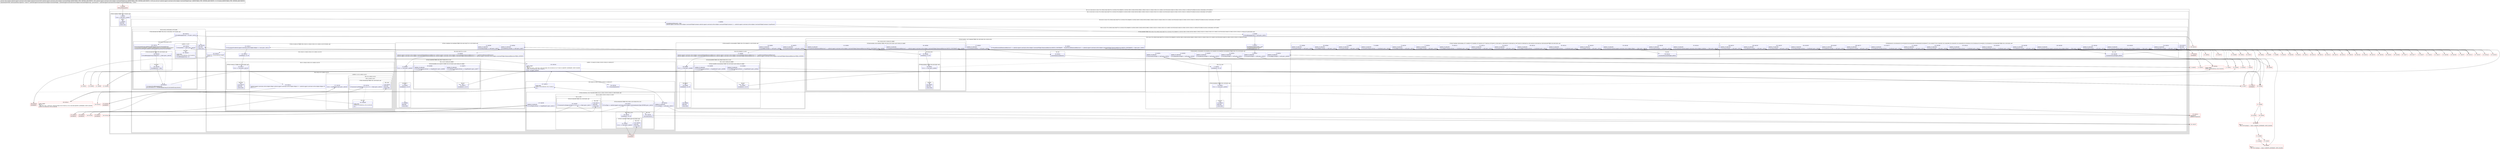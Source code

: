 digraph "CFG forandroid.support.constraint.solver.widgets.Analyzer.traverse(Landroid\/support\/constraint\/solver\/widgets\/ConstraintWidget;Landroid\/support\/constraint\/solver\/widgets\/ConstraintWidgetGroup;Ljava\/util\/List;Z)Z" {
subgraph cluster_Region_1255777764 {
label = "R(1:(2:(1:2)|(2:3|(2:(11:5|(2:17|(1:19))|(2:24|(2:26|27)(1:(1:32)))|(2:37|(2:39|40)(1:(1:45)))|(1:58)(1:(2:63|(1:65)))|(1:96)|(1:129)|(2:132|(2:(1:134)|(2:135|(1:(2:(1:140)|(1:141))))))|142|(3:144|(2:(2:150|(1:152))(1:153)|(1:(1:156)))|157)|158)|(2:(4:161|(1:163)|164|(1:167))|168)))))";
node [shape=record,color=blue];
subgraph cluster_Region_1510766276 {
label = "R(2:(1:2)|(2:3|(2:(11:5|(2:17|(1:19))|(2:24|(2:26|27)(1:(1:32)))|(2:37|(2:39|40)(1:(1:45)))|(1:58)(1:(2:63|(1:65)))|(1:96)|(1:129)|(2:132|(2:(1:134)|(2:135|(1:(2:(1:140)|(1:141))))))|142|(3:144|(2:(2:150|(1:152))(1:153)|(1:(1:156)))|157)|158)|(2:(4:161|(1:163)|164|(1:167))|168))))";
node [shape=record,color=blue];
subgraph cluster_IfRegion_1820155291 {
label = "IF [B:1:0x0001] THEN: R(1:2) ELSE: null";
node [shape=record,color=blue];
Node_1 [shape=record,label="{1\:\ 0x0001|if (r8 == null) goto L_0x0003\l}"];
subgraph cluster_Region_264616519 {
label = "R(1:2)";
node [shape=record,color=blue];
Node_2 [shape=record,label="{2\:\ 0x0003|RETURN\l|return true\l}"];
}
}
subgraph cluster_Region_1062252705 {
label = "R(2:3|(2:(11:5|(2:17|(1:19))|(2:24|(2:26|27)(1:(1:32)))|(2:37|(2:39|40)(1:(1:45)))|(1:58)(1:(2:63|(1:65)))|(1:96)|(1:129)|(2:132|(2:(1:134)|(2:135|(1:(2:(1:140)|(1:141))))))|142|(3:144|(2:(2:150|(1:152))(1:153)|(1:(1:156)))|157)|158)|(2:(4:161|(1:163)|164|(1:167))|168)))";
node [shape=record,color=blue];
Node_3 [shape=record,label="{3\:\ 0x0004|r8.mOptimizerMeasured = false\landroid.support.constraint.solver.widgets.ConstraintWidgetContainer android.support.constraint.solver.widgets.ConstraintWidgetContainer r2 = (android.support.constraint.solver.widgets.ConstraintWidgetContainer) r8.getParent()\l}"];
subgraph cluster_Region_146065630 {
label = "R(2:(11:5|(2:17|(1:19))|(2:24|(2:26|27)(1:(1:32)))|(2:37|(2:39|40)(1:(1:45)))|(1:58)(1:(2:63|(1:65)))|(1:96)|(1:129)|(2:132|(2:(1:134)|(2:135|(1:(2:(1:140)|(1:141))))))|142|(3:144|(2:(2:150|(1:152))(1:153)|(1:(1:156)))|157)|158)|(2:(4:161|(1:163)|164|(1:167))|168))";
node [shape=record,color=blue];
subgraph cluster_IfRegion_825701722 {
label = "IF [B:4:0x000f] THEN: R(11:5|(2:17|(1:19))|(2:24|(2:26|27)(1:(1:32)))|(2:37|(2:39|40)(1:(1:45)))|(1:58)(1:(2:63|(1:65)))|(1:96)|(1:129)|(2:132|(2:(1:134)|(2:135|(1:(2:(1:140)|(1:141))))))|142|(3:144|(2:(2:150|(1:152))(1:153)|(1:(1:156)))|157)|158) ELSE: null";
node [shape=record,color=blue];
Node_4 [shape=record,label="{4\:\ 0x000f|if (r8.mBelongingGroup == null) goto L_0x0011\l}"];
subgraph cluster_Region_1763991371 {
label = "R(11:5|(2:17|(1:19))|(2:24|(2:26|27)(1:(1:32)))|(2:37|(2:39|40)(1:(1:45)))|(1:58)(1:(2:63|(1:65)))|(1:96)|(1:129)|(2:132|(2:(1:134)|(2:135|(1:(2:(1:140)|(1:141))))))|142|(3:144|(2:(2:150|(1:152))(1:153)|(1:(1:156)))|157)|158)";
node [shape=record,color=blue];
Node_5 [shape=record,label="{5\:\ 0x0011|r8.mOptimizerMeasurable = true\lr9.mConstrainedGroup.add(r8)\lr8.mBelongingGroup = r9\l}"];
subgraph cluster_IfRegion_924858210 {
label = "IF [B:6:0x001e, B:8:0x0024, B:10:0x002a, B:12:0x0030, B:14:0x0036, B:16:0x003c] THEN: R(2:17|(1:19)) ELSE: null";
node [shape=record,color=blue];
Node_6 [shape=record,label="{6\:\ 0x001e|ADDED_TO_REGION\l|if (r8.mLeft.mTarget == null) goto L_0x0020\l}"];
Node_8 [shape=record,label="{8\:\ 0x0024|ADDED_TO_REGION\l|if (r8.mRight.mTarget == null) goto L_0x0026\l}"];
Node_10 [shape=record,label="{10\:\ 0x002a|ADDED_TO_REGION\l|if (r8.mTop.mTarget == null) goto L_0x002c\l}"];
Node_12 [shape=record,label="{12\:\ 0x0030|ADDED_TO_REGION\l|if (r8.mBottom.mTarget == null) goto L_0x0032\l}"];
Node_14 [shape=record,label="{14\:\ 0x0036|ADDED_TO_REGION\l|if (r8.mBaseline.mTarget == null) goto L_0x0038\l}"];
Node_16 [shape=record,label="{16\:\ 0x003c|ADDED_TO_REGION\l|if (r8.mCenter.mTarget == null) goto L_0x003e\l}"];
subgraph cluster_Region_1617853213 {
label = "R(2:17|(1:19))";
node [shape=record,color=blue];
Node_17 [shape=record,label="{17\:\ 0x003e|invalidate(r2, r8, r9)\l}"];
subgraph cluster_IfRegion_353739843 {
label = "IF [B:18:0x0041] THEN: R(1:19) ELSE: null";
node [shape=record,color=blue];
Node_18 [shape=record,label="{18\:\ 0x0041|if (r11 == true) goto L_0x0043\l}"];
subgraph cluster_Region_1003056135 {
label = "R(1:19)";
node [shape=record,color=blue];
Node_19 [shape=record,label="{19\:\ 0x0043|RETURN\l|return false\l}"];
}
}
}
}
subgraph cluster_IfRegion_861672385 {
label = "IF [B:21:0x0048, B:23:0x004e] THEN: R(2:24|(2:26|27)(1:(1:32))) ELSE: null";
node [shape=record,color=blue];
Node_21 [shape=record,label="{21\:\ 0x0048|ADDED_TO_REGION\l|if (r8.mTop.mTarget == null) goto L_0x0077\l}"];
Node_23 [shape=record,label="{23\:\ 0x004e|ADDED_TO_REGION\l|if (r8.mBottom.mTarget == null) goto L_0x0077\l}"];
subgraph cluster_Region_647024702 {
label = "R(2:24|(2:26|27)(1:(1:32)))";
node [shape=record,color=blue];
Node_24 [shape=record,label="{24\:\ 0x0050|android.support.constraint.solver.widgets.ConstraintWidget$DimensionBehaviour android.support.constraint.solver.widgets.ConstraintWidget.DimensionBehaviour r3 = r2.getVerticalDimensionBehaviour()\landroid.support.constraint.solver.widgets.ConstraintWidget$DimensionBehaviour android.support.constraint.solver.widgets.ConstraintWidget.DimensionBehaviour r4 = android.support.constraint.solver.widgets.ConstraintWidget.DimensionBehaviour.WRAP_CONTENT\l}"];
subgraph cluster_IfRegion_99723759 {
label = "IF [B:25:0x0056] THEN: R(2:26|27) ELSE: R(1:(1:32))";
node [shape=record,color=blue];
Node_25 [shape=record,label="{25\:\ 0x0056|if (r11 == true) goto L_0x0058\l}"];
subgraph cluster_Region_855681912 {
label = "R(2:26|27)";
node [shape=record,color=blue];
Node_26 [shape=record,label="{26\:\ 0x0058|invalidate(r2, r8, r9)\l}"];
Node_27 [shape=record,label="{27\:\ 0x005b|RETURN\l|return false\l}"];
}
subgraph cluster_Region_1031676590 {
label = "R(1:(1:32)) | ELSE_IF_CHAIN\l";
node [shape=record,color=blue];
subgraph cluster_IfRegion_1302841426 {
label = "IF [B:29:0x0066, B:31:0x0072] THEN: R(1:32) ELSE: null | ELSE_IF_CHAIN\l";
node [shape=record,color=blue];
Node_29 [shape=record,label="{29\:\ 0x0066|ADDED_TO_REGION\l|if (r8.mTop.mTarget.mOwner == r8.getParent()) goto L_0x0068\l}"];
Node_31 [shape=record,label="{31\:\ 0x0072|ADDED_TO_REGION\l|if (r8.mBottom.mTarget.mOwner == r8.getParent()) goto L_0x0077\l}"];
subgraph cluster_Region_166707201 {
label = "R(1:32)";
node [shape=record,color=blue];
Node_32 [shape=record,label="{32\:\ 0x0074|invalidate(r2, r8, r9)\l}"];
}
}
}
}
}
}
subgraph cluster_IfRegion_515246140 {
label = "IF [B:34:0x007b, B:36:0x0081] THEN: R(2:37|(2:39|40)(1:(1:45))) ELSE: null";
node [shape=record,color=blue];
Node_34 [shape=record,label="{34\:\ 0x007b|ADDED_TO_REGION\l|if (r8.mLeft.mTarget == null) goto L_0x00aa\l}"];
Node_36 [shape=record,label="{36\:\ 0x0081|ADDED_TO_REGION\l|if (r8.mRight.mTarget == null) goto L_0x00aa\l}"];
subgraph cluster_Region_449504434 {
label = "R(2:37|(2:39|40)(1:(1:45)))";
node [shape=record,color=blue];
Node_37 [shape=record,label="{37\:\ 0x0083|android.support.constraint.solver.widgets.ConstraintWidget$DimensionBehaviour android.support.constraint.solver.widgets.ConstraintWidget.DimensionBehaviour r3 = r2.getHorizontalDimensionBehaviour()\landroid.support.constraint.solver.widgets.ConstraintWidget$DimensionBehaviour android.support.constraint.solver.widgets.ConstraintWidget.DimensionBehaviour r4 = android.support.constraint.solver.widgets.ConstraintWidget.DimensionBehaviour.WRAP_CONTENT\l}"];
subgraph cluster_IfRegion_377513172 {
label = "IF [B:38:0x0089] THEN: R(2:39|40) ELSE: R(1:(1:45))";
node [shape=record,color=blue];
Node_38 [shape=record,label="{38\:\ 0x0089|if (r11 == true) goto L_0x008b\l}"];
subgraph cluster_Region_981190389 {
label = "R(2:39|40)";
node [shape=record,color=blue];
Node_39 [shape=record,label="{39\:\ 0x008b|invalidate(r2, r8, r9)\l}"];
Node_40 [shape=record,label="{40\:\ 0x008e|RETURN\l|return false\l}"];
}
subgraph cluster_Region_1520914424 {
label = "R(1:(1:45)) | ELSE_IF_CHAIN\l";
node [shape=record,color=blue];
subgraph cluster_IfRegion_699525542 {
label = "IF [B:42:0x0099, B:44:0x00a5] THEN: R(1:45) ELSE: null | ELSE_IF_CHAIN\l";
node [shape=record,color=blue];
Node_42 [shape=record,label="{42\:\ 0x0099|ADDED_TO_REGION\l|if (r8.mLeft.mTarget.mOwner == r8.getParent()) goto L_0x009b\l}"];
Node_44 [shape=record,label="{44\:\ 0x00a5|ADDED_TO_REGION\l|if (r8.mRight.mTarget.mOwner == r8.getParent()) goto L_0x00aa\l}"];
subgraph cluster_Region_202830249 {
label = "R(1:45)";
node [shape=record,color=blue];
Node_45 [shape=record,label="{45\:\ 0x00a7|invalidate(r2, r8, r9)\l}"];
}
}
}
}
}
}
subgraph cluster_IfRegion_132707140 {
label = "IF [B:55:0x00c1, B:57:0x00c8] THEN: R(1:58) ELSE: R(1:(2:63|(1:65)))";
node [shape=record,color=blue];
Node_55 [shape=record,label="{55\:\ 0x00c1|if (((r8.getHorizontalDimensionBehaviour() == android.support.constraint.solver.widgets.ConstraintWidget.DimensionBehaviour.MATCH_CONSTRAINT) ^ (r8.getVerticalDimensionBehaviour() == android.support.constraint.solver.widgets.ConstraintWidget.DimensionBehaviour.MATCH_CONSTRAINT)) != false) goto L_0x00c3\l}"];
Node_57 [shape=record,label="{57\:\ 0x00c8|ADDED_TO_REGION\l|if (r8.mDimensionRatio != 0.0f) goto L_0x00ca\l}"];
subgraph cluster_Region_316375465 {
label = "R(1:58)";
node [shape=record,color=blue];
Node_58 [shape=record,label="{58\:\ 0x00ca|resolveDimensionRatio(r8)\l}"];
}
subgraph cluster_Region_1927533701 {
label = "R(1:(2:63|(1:65))) | ELSE_IF_CHAIN\l";
node [shape=record,color=blue];
subgraph cluster_IfRegion_1421471654 {
label = "IF [B:60:0x00d4, B:62:0x00dc] THEN: R(2:63|(1:65)) ELSE: null | ELSE_IF_CHAIN\l";
node [shape=record,color=blue];
Node_60 [shape=record,label="{60\:\ 0x00d4|ADDED_TO_REGION\l|if (r8.getHorizontalDimensionBehaviour() == android.support.constraint.solver.widgets.ConstraintWidget.DimensionBehaviour.MATCH_CONSTRAINT) goto L_0x00de\l}"];
Node_62 [shape=record,label="{62\:\ 0x00dc|ADDED_TO_REGION\l|if (r8.getVerticalDimensionBehaviour() == android.support.constraint.solver.widgets.ConstraintWidget.DimensionBehaviour.MATCH_CONSTRAINT) goto L_0x00de\l}"];
subgraph cluster_Region_2072958946 {
label = "R(2:63|(1:65))";
node [shape=record,color=blue];
Node_63 [shape=record,label="{63\:\ 0x00de|invalidate(r2, r8, r9)\l}"];
subgraph cluster_IfRegion_336282790 {
label = "IF [B:64:0x00e1] THEN: R(1:65) ELSE: null";
node [shape=record,color=blue];
Node_64 [shape=record,label="{64\:\ 0x00e1|if (r11 == true) goto L_0x00e3\l}"];
subgraph cluster_Region_1511213383 {
label = "R(1:65)";
node [shape=record,color=blue];
Node_65 [shape=record,label="{65\:\ 0x00e3|RETURN\l|return false\l}"];
}
}
}
}
}
}
subgraph cluster_IfRegion_918092156 {
label = "IF [B:67:0x00e8, B:69:0x00ee, B:71:0x00f4, B:73:0x00fe, B:75:0x0104, B:77:0x010a, B:79:0x0114, B:81:0x011a, B:83:0x0120, B:85:0x012a, B:87:0x0130, B:89:0x013a, B:91:0x0140, B:93:0x0144, B:95:0x0148] THEN: R(1:96) ELSE: null";
node [shape=record,color=blue];
Node_67 [shape=record,label="{67\:\ 0x00e8|ADDED_TO_REGION\l|if (r8.mLeft.mTarget == null) goto L_0x00ea\l}"];
Node_69 [shape=record,label="{69\:\ 0x00ee|ADDED_TO_REGION\l|if (r8.mRight.mTarget == null) goto L_0x013c\l}"];
Node_71 [shape=record,label="{71\:\ 0x00f4|ADDED_TO_REGION\l|if (r8.mLeft.mTarget != null) goto L_0x00f6\l}"];
Node_73 [shape=record,label="{73\:\ 0x00fe|ADDED_TO_REGION\l|if (r8.mLeft.mTarget.mOwner == r8.mParent) goto L_0x0100\l}"];
Node_75 [shape=record,label="{75\:\ 0x0104|ADDED_TO_REGION\l|if (r8.mRight.mTarget == null) goto L_0x013c\l}"];
Node_77 [shape=record,label="{77\:\ 0x010a|ADDED_TO_REGION\l|if (r8.mRight.mTarget != null) goto L_0x010c\l}"];
Node_79 [shape=record,label="{79\:\ 0x0114|ADDED_TO_REGION\l|if (r8.mRight.mTarget.mOwner == r8.mParent) goto L_0x0116\l}"];
Node_81 [shape=record,label="{81\:\ 0x011a|ADDED_TO_REGION\l|if (r8.mLeft.mTarget == null) goto L_0x013c\l}"];
Node_83 [shape=record,label="{83\:\ 0x0120|ADDED_TO_REGION\l|if (r8.mLeft.mTarget != null) goto L_0x0122\l}"];
Node_85 [shape=record,label="{85\:\ 0x012a|ADDED_TO_REGION\l|if (r8.mLeft.mTarget.mOwner == r8.mParent) goto L_0x012c\l}"];
Node_87 [shape=record,label="{87\:\ 0x0130|ADDED_TO_REGION\l|if (r8.mRight.mTarget != null) goto L_0x0132\l}"];
Node_89 [shape=record,label="{89\:\ 0x013a|ADDED_TO_REGION\l|if (r8.mRight.mTarget.mOwner == r8.mParent) goto L_0x013c\l}"];
Node_91 [shape=record,label="{91\:\ 0x0140|ADDED_TO_REGION\l|if (r8.mCenter.mTarget == null) goto L_0x0142\l}"];
Node_93 [shape=record,label="{93\:\ 0x0144|ADDED_TO_REGION\l|if ((r8 instanceof android.support.constraint.solver.widgets.Guideline) == false) goto L_0x0146\l}"];
Node_95 [shape=record,label="{95\:\ 0x0148|ADDED_TO_REGION\l|if ((r8 instanceof android.support.constraint.solver.widgets.Helper) == false) goto L_0x014a\l}"];
subgraph cluster_Region_770176210 {
label = "R(1:96)";
node [shape=record,color=blue];
Node_96 [shape=record,label="{96\:\ 0x014a|r9.mStartHorizontalWidgets.add(r8)\l}"];
}
}
subgraph cluster_IfRegion_1661447100 {
label = "IF [B:98:0x0153, B:100:0x0159, B:102:0x015f, B:104:0x0169, B:106:0x016f, B:108:0x0175, B:110:0x017f, B:112:0x0185, B:114:0x018b, B:116:0x0195, B:118:0x019b, B:120:0x01a5, B:122:0x01ab, B:124:0x01b1, B:126:0x01b5, B:128:0x01b9] THEN: R(1:129) ELSE: null";
node [shape=record,color=blue];
Node_98 [shape=record,label="{98\:\ 0x0153|ADDED_TO_REGION\l|if (r8.mTop.mTarget == null) goto L_0x0155\l}"];
Node_100 [shape=record,label="{100\:\ 0x0159|ADDED_TO_REGION\l|if (r8.mBottom.mTarget == null) goto L_0x01a7\l}"];
Node_102 [shape=record,label="{102\:\ 0x015f|ADDED_TO_REGION\l|if (r8.mTop.mTarget != null) goto L_0x0161\l}"];
Node_104 [shape=record,label="{104\:\ 0x0169|ADDED_TO_REGION\l|if (r8.mTop.mTarget.mOwner == r8.mParent) goto L_0x016b\l}"];
Node_106 [shape=record,label="{106\:\ 0x016f|ADDED_TO_REGION\l|if (r8.mBottom.mTarget == null) goto L_0x01a7\l}"];
Node_108 [shape=record,label="{108\:\ 0x0175|ADDED_TO_REGION\l|if (r8.mBottom.mTarget != null) goto L_0x0177\l}"];
Node_110 [shape=record,label="{110\:\ 0x017f|ADDED_TO_REGION\l|if (r8.mBottom.mTarget.mOwner == r8.mParent) goto L_0x0181\l}"];
Node_112 [shape=record,label="{112\:\ 0x0185|ADDED_TO_REGION\l|if (r8.mTop.mTarget == null) goto L_0x01a7\l}"];
Node_114 [shape=record,label="{114\:\ 0x018b|ADDED_TO_REGION\l|if (r8.mTop.mTarget != null) goto L_0x018d\l}"];
Node_116 [shape=record,label="{116\:\ 0x0195|ADDED_TO_REGION\l|if (r8.mTop.mTarget.mOwner == r8.mParent) goto L_0x0197\l}"];
Node_118 [shape=record,label="{118\:\ 0x019b|ADDED_TO_REGION\l|if (r8.mBottom.mTarget != null) goto L_0x019d\l}"];
Node_120 [shape=record,label="{120\:\ 0x01a5|ADDED_TO_REGION\l|if (r8.mBottom.mTarget.mOwner == r8.mParent) goto L_0x01a7\l}"];
Node_122 [shape=record,label="{122\:\ 0x01ab|ADDED_TO_REGION\l|if (r8.mCenter.mTarget == null) goto L_0x01ad\l}"];
Node_124 [shape=record,label="{124\:\ 0x01b1|ADDED_TO_REGION\l|if (r8.mBaseline.mTarget == null) goto L_0x01b3\l}"];
Node_126 [shape=record,label="{126\:\ 0x01b5|ADDED_TO_REGION\l|if ((r8 instanceof android.support.constraint.solver.widgets.Guideline) == false) goto L_0x01b7\l}"];
Node_128 [shape=record,label="{128\:\ 0x01b9|ADDED_TO_REGION\l|if ((r8 instanceof android.support.constraint.solver.widgets.Helper) == false) goto L_0x01bb\l}"];
subgraph cluster_Region_597598186 {
label = "R(1:129)";
node [shape=record,color=blue];
Node_129 [shape=record,label="{129\:\ 0x01bb|r9.mStartVerticalWidgets.add(r8)\l}"];
}
}
subgraph cluster_IfRegion_1386017276 {
label = "IF [B:131:0x01c2] THEN: R(2:132|(2:(1:134)|(2:135|(1:(2:(1:140)|(1:141)))))) ELSE: null";
node [shape=record,color=blue];
Node_131 [shape=record,label="{131\:\ 0x01c2|if ((r8 instanceof android.support.constraint.solver.widgets.Helper) == true) goto L_0x01c4\l}"];
subgraph cluster_Region_917259093 {
label = "R(2:132|(2:(1:134)|(2:135|(1:(2:(1:140)|(1:141))))))";
node [shape=record,color=blue];
Node_132 [shape=record,label="{132\:\ 0x01c4|invalidate(r2, r8, r9)\l}"];
subgraph cluster_Region_1087364633 {
label = "R(2:(1:134)|(2:135|(1:(2:(1:140)|(1:141)))))";
node [shape=record,color=blue];
subgraph cluster_IfRegion_508282871 {
label = "IF [B:133:0x01c7] THEN: R(1:134) ELSE: null";
node [shape=record,color=blue];
Node_133 [shape=record,label="{133\:\ 0x01c7|if (r11 == true) goto L_0x01c9\l}"];
subgraph cluster_Region_1241348635 {
label = "R(1:134)";
node [shape=record,color=blue];
Node_134 [shape=record,label="{134\:\ 0x01c9|RETURN\l|return false\l}"];
}
}
subgraph cluster_Region_813364599 {
label = "R(2:135|(1:(2:(1:140)|(1:141))))";
node [shape=record,color=blue];
Node_135 [shape=record,label="{135\:\ 0x01ca|android.support.constraint.solver.widgets.Helper android.support.constraint.solver.widgets.Helper r3 = (android.support.constraint.solver.widgets.Helper) r8\lint r4 = 0\l}"];
subgraph cluster_LoopRegion_1102569676 {
label = "LOOP:0: (1:(2:(1:140)|(1:141)))";
node [shape=record,color=blue];
Node_137 [shape=record,label="{137\:\ 0x01d0|if (r4 \< r3.mWidgetsCount) goto L_0x01d2\l}"];
subgraph cluster_Region_2086367689 {
label = "R(1:(2:(1:140)|(1:141)))";
node [shape=record,color=blue];
subgraph cluster_Region_1113212749 {
label = "R(2:(1:140)|(1:141))";
node [shape=record,color=blue];
subgraph cluster_IfRegion_178401718 {
label = "IF [B:139:0x01da] THEN: R(1:140) ELSE: null";
node [shape=record,color=blue];
Node_139 [shape=record,label="{139\:\ 0x01da|if (traverse(r3.mWidgets[r4], r9, r10, r11) == false) goto L_0x01dc\l}"];
subgraph cluster_Region_49173646 {
label = "R(1:140)";
node [shape=record,color=blue];
Node_140 [shape=record,label="{140\:\ 0x01dc|RETURN\l|return false\l}"];
}
}
subgraph cluster_Region_725188172 {
label = "R(1:141)";
node [shape=record,color=blue];
Node_141 [shape=record,label="{141\:\ 0x01dd|LOOP_END\lLOOP:0: B:136:0x01ce\-\>B:141:0x01dd\l|r4++\l}"];
}
}
}
}
}
}
}
}
Node_142 [shape=record,label="{142\:\ 0x01e0|int int r3 = r8.mListAnchors.length\lint r4 = 0\l}"];
subgraph cluster_LoopRegion_543284074 {
label = "LOOP:1: (3:144|(2:(2:150|(1:152))(1:153)|(1:(1:156)))|157)";
node [shape=record,color=blue];
Node_143 [shape=record,label="{143\:\ 0x01e4|LOOP_START\lPHI: r4 \l  PHI: (r4v4 int) = (r4v3 int), (r4v5 int) binds: [B:142:0x01e0, B:157:0x0212] A[DONT_GENERATE, DONT_INLINE]\lLOOP:1: B:143:0x01e4\-\>B:157:0x0212\l|if (r4 \< r3) goto L_0x01e6\l}"];
subgraph cluster_Region_1679340618 {
label = "R(3:144|(2:(2:150|(1:152))(1:153)|(1:(1:156)))|157)";
node [shape=record,color=blue];
Node_144 [shape=record,label="{144\:\ 0x01e6|r5 = r8.mListAnchors[r4]\l}"];
subgraph cluster_IfRegion_127083414 {
label = "IF [B:145:0x01ec, B:147:0x01f6] THEN: R(2:(2:150|(1:152))(1:153)|(1:(1:156))) ELSE: null";
node [shape=record,color=blue];
Node_145 [shape=record,label="{145\:\ 0x01ec|ADDED_TO_REGION\l|if (r5.mTarget == null) goto L_0x0212\l}"];
Node_147 [shape=record,label="{147\:\ 0x01f6|ADDED_TO_REGION\l|if (r5.mTarget.mOwner == r8.getParent()) goto L_0x0212\l}"];
subgraph cluster_Region_400784390 {
label = "R(2:(2:150|(1:152))(1:153)|(1:(1:156)))";
node [shape=record,color=blue];
subgraph cluster_IfRegion_1742274640 {
label = "IF [B:149:0x01fc] THEN: R(2:150|(1:152)) ELSE: R(1:153)";
node [shape=record,color=blue];
Node_149 [shape=record,label="{149\:\ 0x01fc|if (r5.mType == android.support.constraint.solver.widgets.ConstraintAnchor.Type.CENTER) goto L_0x01fe\l}"];
subgraph cluster_Region_1376024347 {
label = "R(2:150|(1:152))";
node [shape=record,color=blue];
Node_150 [shape=record,label="{150\:\ 0x01fe|invalidate(r2, r8, r9)\l}"];
subgraph cluster_IfRegion_1238183242 {
label = "IF [B:151:0x0201] THEN: R(1:152) ELSE: null";
node [shape=record,color=blue];
Node_151 [shape=record,label="{151\:\ 0x0201|if (r11 == true) goto L_0x0203\l}"];
subgraph cluster_Region_1465661558 {
label = "R(1:152)";
node [shape=record,color=blue];
Node_152 [shape=record,label="{152\:\ 0x0203|RETURN\l|return false\l}"];
}
}
}
subgraph cluster_Region_1540586967 {
label = "R(1:153)";
node [shape=record,color=blue];
Node_153 [shape=record,label="{153\:\ 0x0204|setConnection(r5)\l}"];
}
}
subgraph cluster_Region_1948728701 {
label = "R(1:(1:156))";
node [shape=record,color=blue];
subgraph cluster_IfRegion_1419835854 {
label = "IF [B:155:0x020f] THEN: R(1:156) ELSE: null";
node [shape=record,color=blue];
Node_155 [shape=record,label="{155\:\ 0x020f|if (traverse(r5.mTarget.mOwner, r9, r10, r11) == false) goto L_0x0211\l}"];
subgraph cluster_Region_1653208228 {
label = "R(1:156)";
node [shape=record,color=blue];
Node_156 [shape=record,label="{156\:\ 0x0211|RETURN\l|return false\l}"];
}
}
}
}
}
Node_157 [shape=record,label="{157\:\ 0x0212|LOOP_END\lLOOP:1: B:143:0x01e4\-\>B:157:0x0212\l|r4++\l}"];
}
}
Node_158 [shape=record,label="{158\:\ 0x0215|RETURN\l|return true\l}"];
}
}
subgraph cluster_Region_586416359 {
label = "R(2:(4:161|(1:163)|164|(1:167))|168)";
node [shape=record,color=blue];
subgraph cluster_IfRegion_1878334737 {
label = "IF [B:160:0x0218] THEN: R(4:161|(1:163)|164|(1:167)) ELSE: null";
node [shape=record,color=blue];
Node_160 [shape=record,label="{160\:\ 0x0218|if (r8.mBelongingGroup != r9) goto L_0x021a\l}"];
subgraph cluster_Region_1011410856 {
label = "R(4:161|(1:163)|164|(1:167))";
node [shape=record,color=blue];
Node_161 [shape=record,label="{161\:\ 0x021a|r9.mConstrainedGroup.addAll(r8.mBelongingGroup.mConstrainedGroup)\lr9.mStartHorizontalWidgets.addAll(r8.mBelongingGroup.mStartHorizontalWidgets)\lr9.mStartVerticalWidgets.addAll(r8.mBelongingGroup.mStartVerticalWidgets)\l}"];
subgraph cluster_IfRegion_290003025 {
label = "IF [B:162:0x0239] THEN: R(1:163) ELSE: null";
node [shape=record,color=blue];
Node_162 [shape=record,label="{162\:\ 0x0239|if (r8.mBelongingGroup.mSkipSolver == false) goto L_0x023b\l}"];
subgraph cluster_Region_322490791 {
label = "R(1:163)";
node [shape=record,color=blue];
Node_163 [shape=record,label="{163\:\ 0x023b|r9.mSkipSolver = false\l}"];
}
}
Node_164 [shape=record,label="{164\:\ 0x023d|r10.remove(r8.mBelongingGroup)\ljava.util.Iterator r8 = r8.mBelongingGroup.mConstrainedGroup.iterator()\l}"];
subgraph cluster_LoopRegion_1415727940 {
label = "LOOP:2: (1:167)";
node [shape=record,color=blue];
Node_166 [shape=record,label="{166\:\ 0x024e|if (r8.hasNext() != false) goto L_0x0250\l}"];
subgraph cluster_Region_795640775 {
label = "R(1:167)";
node [shape=record,color=blue];
Node_167 [shape=record,label="{167\:\ 0x0250|LOOP_END\lLOOP:2: B:165:0x024a\-\>B:167:0x0250\l|r10.mBelongingGroup = r9\l}"];
}
}
}
}
Node_168 [shape=record,label="{168\:\ 0x0259|RETURN\l|return true\l}"];
}
}
}
}
}
Node_0 [shape=record,color=red,label="{0\:\ 0x0000|MTH_ENTER_BLOCK\l}"];
Node_7 [shape=record,color=red,label="{7\:\ 0x0020}"];
Node_9 [shape=record,color=red,label="{9\:\ 0x0026}"];
Node_11 [shape=record,color=red,label="{11\:\ 0x002c}"];
Node_13 [shape=record,color=red,label="{13\:\ 0x0032}"];
Node_15 [shape=record,color=red,label="{15\:\ 0x0038}"];
Node_20 [shape=record,color=red,label="{20\:\ 0x0044}"];
Node_22 [shape=record,color=red,label="{22\:\ 0x004a}"];
Node_28 [shape=record,color=red,label="{28\:\ 0x005c}"];
Node_30 [shape=record,color=red,label="{30\:\ 0x0068}"];
Node_33 [shape=record,color=red,label="{33\:\ 0x0077}"];
Node_35 [shape=record,color=red,label="{35\:\ 0x007d}"];
Node_41 [shape=record,color=red,label="{41\:\ 0x008f}"];
Node_43 [shape=record,color=red,label="{43\:\ 0x009b}"];
Node_46 [shape=record,color=red,label="{46\:\ 0x00aa}"];
Node_47 [shape=record,color=red,label="{47\:\ 0x00b0}"];
Node_48 [shape=record,color=red,label="{48\:\ 0x00b2}"];
Node_49 [shape=record,color=red,label="{49\:\ 0x00b4}"];
Node_50 [shape=record,color=red,label="{50\:\ 0x00b5|PHI: r3 \l  PHI: (r3v9 boolean) =  binds: [] A[DONT_GENERATE, DONT_INLINE]\l}"];
Node_51 [shape=record,color=red,label="{51\:\ 0x00bb}"];
Node_52 [shape=record,color=red,label="{52\:\ 0x00bd}"];
Node_53 [shape=record,color=red,label="{53\:\ 0x00bf}"];
Node_54 [shape=record,color=red,label="{54\:\ 0x00c0|PHI: r4 \l  PHI: (r4v2 boolean) =  binds: [] A[DONT_GENERATE, DONT_INLINE]\l}"];
Node_56 [shape=record,color=red,label="{56\:\ 0x00c3}"];
Node_59 [shape=record,color=red,label="{59\:\ 0x00ce}"];
Node_61 [shape=record,color=red,label="{61\:\ 0x00d6}"];
Node_66 [shape=record,color=red,label="{66\:\ 0x00e4}"];
Node_68 [shape=record,color=red,label="{68\:\ 0x00ea}"];
Node_70 [shape=record,color=red,label="{70\:\ 0x00f0}"];
Node_72 [shape=record,color=red,label="{72\:\ 0x00f6}"];
Node_74 [shape=record,color=red,label="{74\:\ 0x0100}"];
Node_76 [shape=record,color=red,label="{76\:\ 0x0106}"];
Node_78 [shape=record,color=red,label="{78\:\ 0x010c}"];
Node_80 [shape=record,color=red,label="{80\:\ 0x0116}"];
Node_82 [shape=record,color=red,label="{82\:\ 0x011c}"];
Node_84 [shape=record,color=red,label="{84\:\ 0x0122}"];
Node_86 [shape=record,color=red,label="{86\:\ 0x012c}"];
Node_88 [shape=record,color=red,label="{88\:\ 0x0132}"];
Node_90 [shape=record,color=red,label="{90\:\ 0x013c}"];
Node_92 [shape=record,color=red,label="{92\:\ 0x0142}"];
Node_94 [shape=record,color=red,label="{94\:\ 0x0146}"];
Node_97 [shape=record,color=red,label="{97\:\ 0x014f}"];
Node_99 [shape=record,color=red,label="{99\:\ 0x0155}"];
Node_101 [shape=record,color=red,label="{101\:\ 0x015b}"];
Node_103 [shape=record,color=red,label="{103\:\ 0x0161}"];
Node_105 [shape=record,color=red,label="{105\:\ 0x016b}"];
Node_107 [shape=record,color=red,label="{107\:\ 0x0171}"];
Node_109 [shape=record,color=red,label="{109\:\ 0x0177}"];
Node_111 [shape=record,color=red,label="{111\:\ 0x0181}"];
Node_113 [shape=record,color=red,label="{113\:\ 0x0187}"];
Node_115 [shape=record,color=red,label="{115\:\ 0x018d}"];
Node_117 [shape=record,color=red,label="{117\:\ 0x0197}"];
Node_119 [shape=record,color=red,label="{119\:\ 0x019d}"];
Node_121 [shape=record,color=red,label="{121\:\ 0x01a7}"];
Node_123 [shape=record,color=red,label="{123\:\ 0x01ad}"];
Node_125 [shape=record,color=red,label="{125\:\ 0x01b3}"];
Node_127 [shape=record,color=red,label="{127\:\ 0x01b7}"];
Node_130 [shape=record,color=red,label="{130\:\ 0x01c0}"];
Node_136 [shape=record,color=red,label="{136\:\ 0x01ce|LOOP_START\lPHI: r4 \l  PHI: (r4v7 int) = (r4v6 int), (r4v8 int) binds: [B:135:0x01ca, B:141:0x01dd] A[DONT_GENERATE, DONT_INLINE]\lLOOP:0: B:136:0x01ce\-\>B:141:0x01dd\l}"];
Node_138 [shape=record,color=red,label="{138\:\ 0x01d2}"];
Node_146 [shape=record,color=red,label="{146\:\ 0x01ee}"];
Node_148 [shape=record,color=red,label="{148\:\ 0x01f8}"];
Node_154 [shape=record,color=red,label="{154\:\ 0x0207}"];
Node_159 [shape=record,color=red,label="{159\:\ 0x0216}"];
Node_165 [shape=record,color=red,label="{165\:\ 0x024a|LOOP_START\lLOOP:2: B:165:0x024a\-\>B:167:0x0250\l}"];
Node_169 [shape=record,color=red,label="{169\:\ 0x01e0|SYNTHETIC\l}"];
Node_170 [shape=record,color=red,label="{170\:\ 0x01dc|SYNTHETIC\l}"];
Node_171 [shape=record,color=red,label="{171\:\ 0x0203|SYNTHETIC\l}"];
Node_172 [shape=record,color=red,label="{172\:\ 0x0215|SYNTHETIC\l}"];
Node_173 [shape=record,color=red,label="{173\:\ 0x0211|SYNTHETIC\l}"];
Node_174 [shape=record,color=red,label="{174\:\ 0x0212|SYNTHETIC\lADDED_TO_REGION\l}"];
Node_175 [shape=record,color=red,label="{175\:\ 0x0212|SYNTHETIC\l}"];
Node_176 [shape=record,color=red,label="{176\:\ 0x0212|SYNTHETIC\l}"];
Node_177 [shape=record,color=red,label="{177\:\ 0x0259|SYNTHETIC\l}"];
MethodNode[shape=record,label="{private static boolean android.support.constraint.solver.widgets.Analyzer.traverse((r8v0 android.support.constraint.solver.widgets.ConstraintWidget A[IMMUTABLE_TYPE, METHOD_ARGUMENT]), (r9v0 android.support.constraint.solver.widgets.ConstraintWidgetGroup A[IMMUTABLE_TYPE, METHOD_ARGUMENT]), (r10v0 java.util.List\<android.support.constraint.solver.widgets.ConstraintWidgetGroup\> A[IMMUTABLE_TYPE, METHOD_ARGUMENT]), (r11v0 boolean A[IMMUTABLE_TYPE, METHOD_ARGUMENT]))  | Annotation[SYSTEM, dalvik.annotation.Signature, \{value=[(, Landroid\/support\/constraint\/solver\/widgets\/ConstraintWidget;, Landroid\/support\/constraint\/solver\/widgets\/ConstraintWidgetGroup;, Ljava\/util\/List\<, Landroid\/support\/constraint\/solver\/widgets\/ConstraintWidgetGroup;, \>;Z)Z]\}]\l}"];
MethodNode -> Node_0;
Node_1 -> Node_2;
Node_1 -> Node_3[style=dashed];
Node_3 -> Node_4;
Node_4 -> Node_5;
Node_4 -> Node_159[style=dashed];
Node_5 -> Node_6;
Node_6 -> Node_7;
Node_6 -> Node_20[style=dashed];
Node_8 -> Node_9;
Node_8 -> Node_20[style=dashed];
Node_10 -> Node_11;
Node_10 -> Node_20[style=dashed];
Node_12 -> Node_13;
Node_12 -> Node_20[style=dashed];
Node_14 -> Node_15;
Node_14 -> Node_20[style=dashed];
Node_16 -> Node_17;
Node_16 -> Node_20[style=dashed];
Node_17 -> Node_18;
Node_18 -> Node_19;
Node_18 -> Node_20[style=dashed];
Node_21 -> Node_22[style=dashed];
Node_21 -> Node_33;
Node_23 -> Node_24[style=dashed];
Node_23 -> Node_33;
Node_24 -> Node_25;
Node_25 -> Node_26;
Node_25 -> Node_28[style=dashed];
Node_26 -> Node_27;
Node_29 -> Node_30;
Node_29 -> Node_32[style=dashed];
Node_31 -> Node_32[style=dashed];
Node_31 -> Node_33;
Node_32 -> Node_33;
Node_34 -> Node_35[style=dashed];
Node_34 -> Node_46;
Node_36 -> Node_37[style=dashed];
Node_36 -> Node_46;
Node_37 -> Node_38;
Node_38 -> Node_39;
Node_38 -> Node_41[style=dashed];
Node_39 -> Node_40;
Node_42 -> Node_43;
Node_42 -> Node_45[style=dashed];
Node_44 -> Node_45[style=dashed];
Node_44 -> Node_46;
Node_45 -> Node_46;
Node_55 -> Node_56;
Node_55 -> Node_59[style=dashed];
Node_57 -> Node_58;
Node_57 -> Node_59[style=dashed];
Node_58 -> Node_66;
Node_60 -> Node_61[style=dashed];
Node_60 -> Node_63;
Node_62 -> Node_63;
Node_62 -> Node_66[style=dashed];
Node_63 -> Node_64;
Node_64 -> Node_65;
Node_64 -> Node_66[style=dashed];
Node_67 -> Node_68;
Node_67 -> Node_70[style=dashed];
Node_69 -> Node_70[style=dashed];
Node_69 -> Node_90;
Node_71 -> Node_72;
Node_71 -> Node_76[style=dashed];
Node_73 -> Node_74;
Node_73 -> Node_76[style=dashed];
Node_75 -> Node_76[style=dashed];
Node_75 -> Node_90;
Node_77 -> Node_78;
Node_77 -> Node_82[style=dashed];
Node_79 -> Node_80;
Node_79 -> Node_82[style=dashed];
Node_81 -> Node_82[style=dashed];
Node_81 -> Node_90;
Node_83 -> Node_84;
Node_83 -> Node_97[style=dashed];
Node_85 -> Node_86;
Node_85 -> Node_97[style=dashed];
Node_87 -> Node_88;
Node_87 -> Node_97[style=dashed];
Node_89 -> Node_90;
Node_89 -> Node_97[style=dashed];
Node_91 -> Node_92;
Node_91 -> Node_97[style=dashed];
Node_93 -> Node_94;
Node_93 -> Node_97[style=dashed];
Node_95 -> Node_96;
Node_95 -> Node_97[style=dashed];
Node_96 -> Node_97;
Node_98 -> Node_99;
Node_98 -> Node_101[style=dashed];
Node_100 -> Node_101[style=dashed];
Node_100 -> Node_121;
Node_102 -> Node_103;
Node_102 -> Node_107[style=dashed];
Node_104 -> Node_105;
Node_104 -> Node_107[style=dashed];
Node_106 -> Node_107[style=dashed];
Node_106 -> Node_121;
Node_108 -> Node_109;
Node_108 -> Node_113[style=dashed];
Node_110 -> Node_111;
Node_110 -> Node_113[style=dashed];
Node_112 -> Node_113[style=dashed];
Node_112 -> Node_121;
Node_114 -> Node_115;
Node_114 -> Node_130[style=dashed];
Node_116 -> Node_117;
Node_116 -> Node_130[style=dashed];
Node_118 -> Node_119;
Node_118 -> Node_130[style=dashed];
Node_120 -> Node_121;
Node_120 -> Node_130[style=dashed];
Node_122 -> Node_123;
Node_122 -> Node_130[style=dashed];
Node_124 -> Node_125;
Node_124 -> Node_130[style=dashed];
Node_126 -> Node_127;
Node_126 -> Node_130[style=dashed];
Node_128 -> Node_129;
Node_128 -> Node_130[style=dashed];
Node_129 -> Node_130;
Node_131 -> Node_132;
Node_131 -> Node_142[style=dashed];
Node_132 -> Node_133;
Node_133 -> Node_134;
Node_133 -> Node_135[style=dashed];
Node_135 -> Node_136;
Node_137 -> Node_138;
Node_137 -> Node_169[style=dashed];
Node_139 -> Node_141[style=dashed];
Node_139 -> Node_170;
Node_141 -> Node_136;
Node_142 -> Node_143;
Node_143 -> Node_144;
Node_143 -> Node_172[style=dashed];
Node_144 -> Node_145;
Node_145 -> Node_146[style=dashed];
Node_145 -> Node_174;
Node_147 -> Node_148[style=dashed];
Node_147 -> Node_175;
Node_149 -> Node_150;
Node_149 -> Node_153[style=dashed];
Node_150 -> Node_151;
Node_151 -> Node_154[style=dashed];
Node_151 -> Node_171;
Node_153 -> Node_154;
Node_155 -> Node_173;
Node_155 -> Node_176[style=dashed];
Node_157 -> Node_143;
Node_160 -> Node_161;
Node_160 -> Node_168[style=dashed];
Node_161 -> Node_162;
Node_162 -> Node_163;
Node_162 -> Node_164[style=dashed];
Node_163 -> Node_164;
Node_164 -> Node_165;
Node_166 -> Node_167;
Node_166 -> Node_177[style=dashed];
Node_167 -> Node_165;
Node_0 -> Node_1;
Node_7 -> Node_8;
Node_9 -> Node_10;
Node_11 -> Node_12;
Node_13 -> Node_14;
Node_15 -> Node_16;
Node_20 -> Node_21;
Node_22 -> Node_23;
Node_28 -> Node_29;
Node_30 -> Node_31;
Node_33 -> Node_34;
Node_35 -> Node_36;
Node_41 -> Node_42;
Node_43 -> Node_44;
Node_46 -> Node_47;
Node_47 -> Node_48;
Node_47 -> Node_49;
Node_48 -> Node_50;
Node_49 -> Node_50;
Node_50 -> Node_51;
Node_51 -> Node_52;
Node_51 -> Node_53;
Node_52 -> Node_54;
Node_53 -> Node_54;
Node_54 -> Node_55;
Node_56 -> Node_57;
Node_59 -> Node_60;
Node_61 -> Node_62;
Node_66 -> Node_67;
Node_68 -> Node_69;
Node_70 -> Node_71;
Node_72 -> Node_73;
Node_74 -> Node_75;
Node_76 -> Node_77;
Node_78 -> Node_79;
Node_80 -> Node_81;
Node_82 -> Node_83;
Node_84 -> Node_85;
Node_86 -> Node_87;
Node_88 -> Node_89;
Node_90 -> Node_91;
Node_92 -> Node_93;
Node_94 -> Node_95;
Node_97 -> Node_98;
Node_99 -> Node_100;
Node_101 -> Node_102;
Node_103 -> Node_104;
Node_105 -> Node_106;
Node_107 -> Node_108;
Node_109 -> Node_110;
Node_111 -> Node_112;
Node_113 -> Node_114;
Node_115 -> Node_116;
Node_117 -> Node_118;
Node_119 -> Node_120;
Node_121 -> Node_122;
Node_123 -> Node_124;
Node_125 -> Node_126;
Node_127 -> Node_128;
Node_130 -> Node_131;
Node_136 -> Node_137;
Node_138 -> Node_139;
Node_146 -> Node_147;
Node_148 -> Node_149;
Node_154 -> Node_155;
Node_159 -> Node_160;
Node_165 -> Node_166;
Node_169 -> Node_142;
Node_170 -> Node_140;
Node_171 -> Node_152;
Node_172 -> Node_158;
Node_173 -> Node_156;
Node_174 -> Node_157;
Node_175 -> Node_157;
Node_176 -> Node_157;
Node_177 -> Node_168;
}

